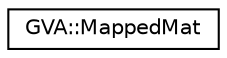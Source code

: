 digraph "Graphical Class Hierarchy"
{
 // LATEX_PDF_SIZE
  edge [fontname="Helvetica",fontsize="10",labelfontname="Helvetica",labelfontsize="10"];
  node [fontname="Helvetica",fontsize="10",shape=record];
  rankdir="LR";
  Node0 [label="GVA::MappedMat",height=0.2,width=0.4,color="black", fillcolor="white", style="filled",URL="$classGVA_1_1MappedMat.html",tooltip="This class represents mapped data from GstBuffer in matrix form using cv::Mat."];
}
